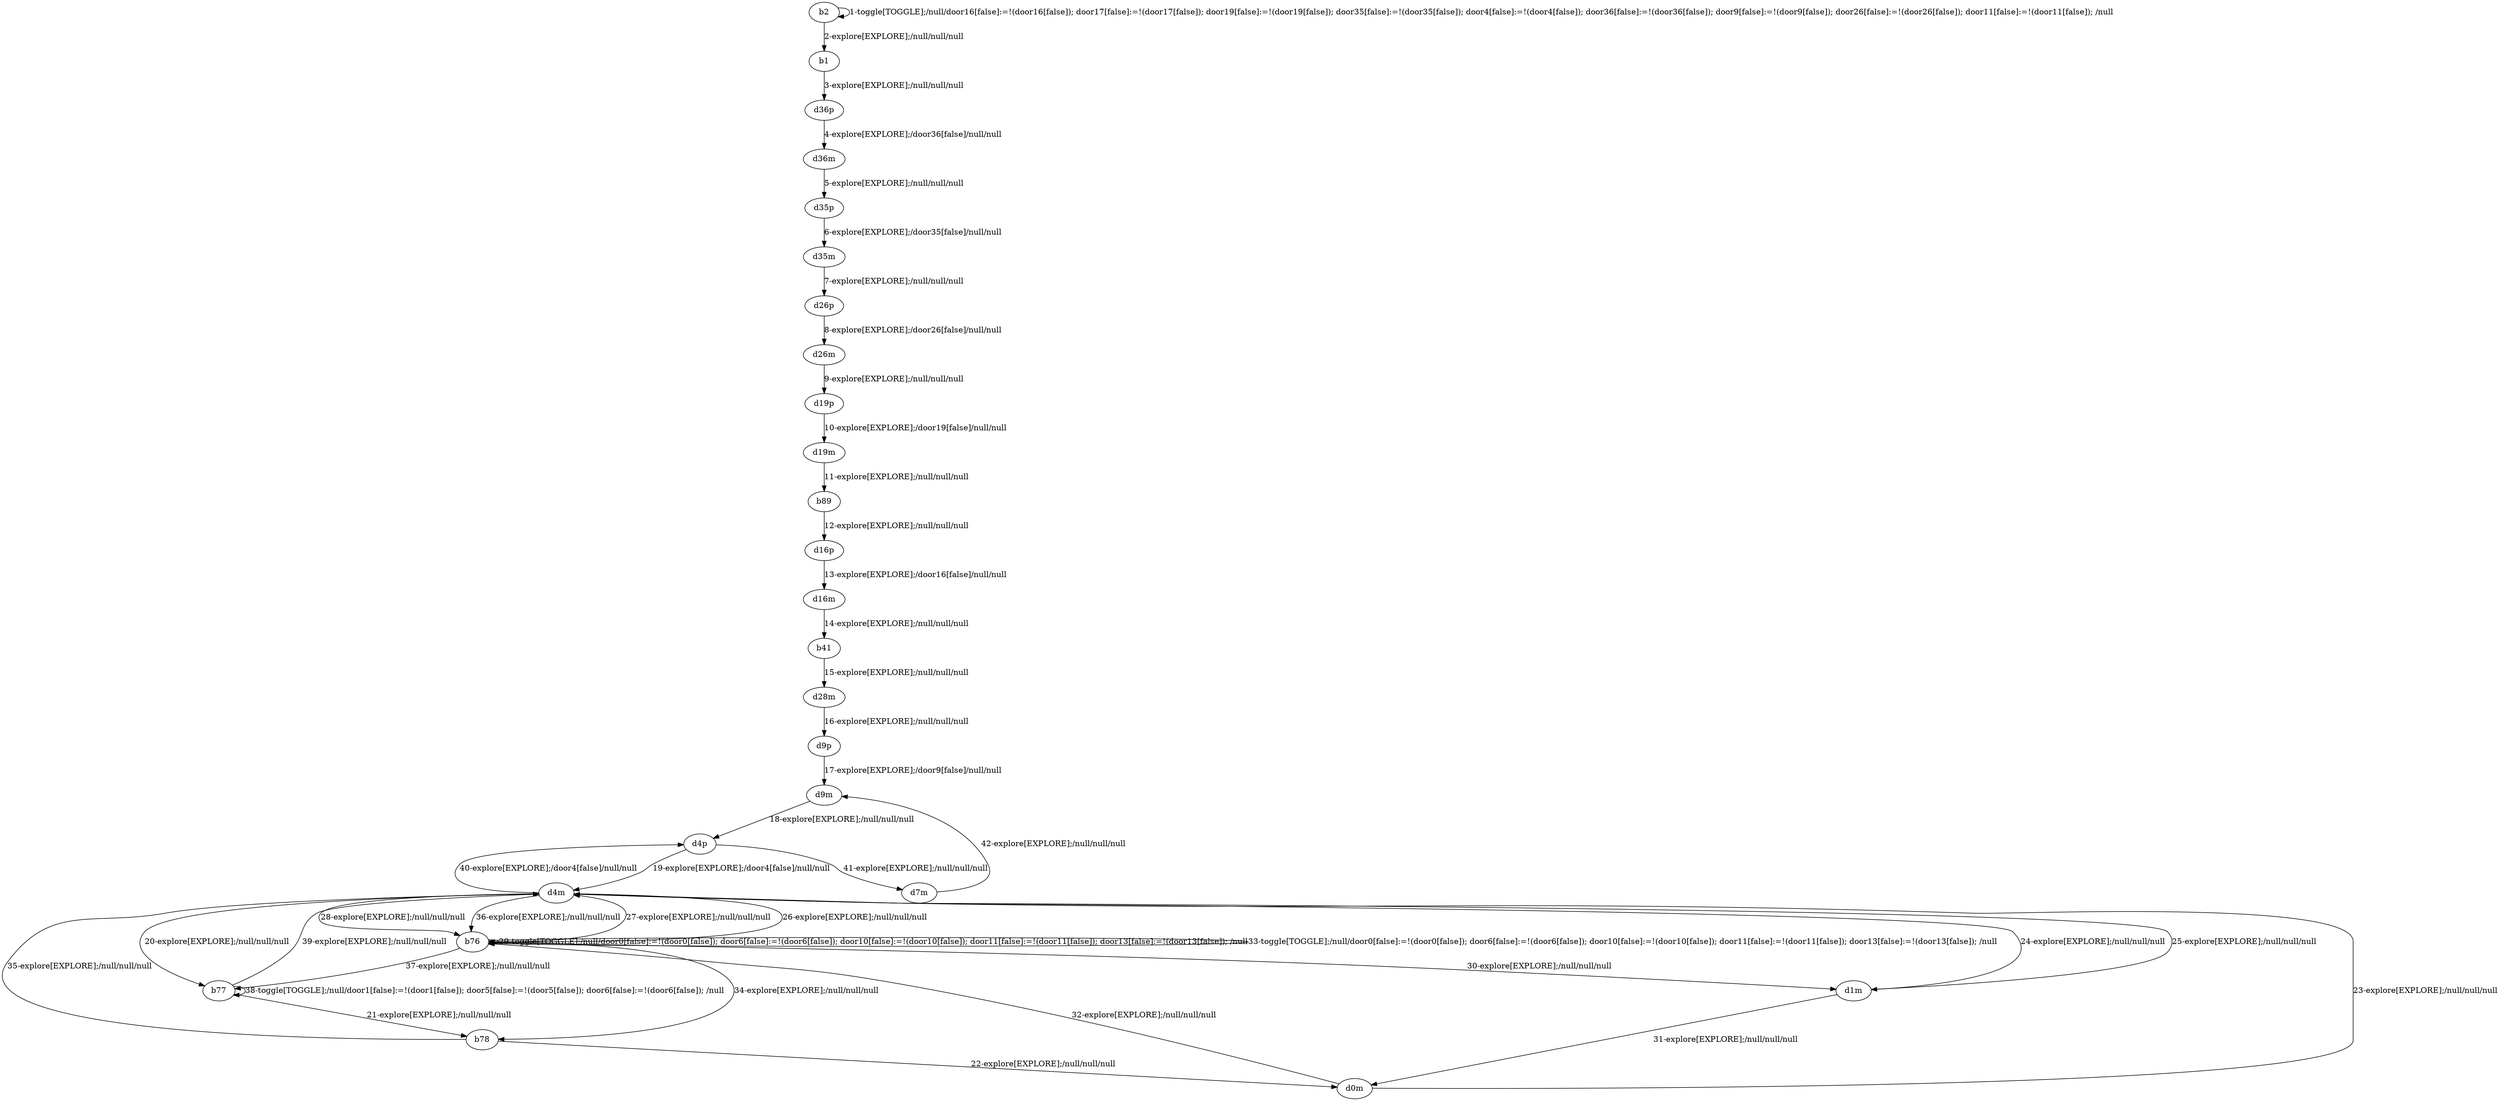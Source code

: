 # Total number of goals covered by this test: 1
# d4p --> d7m

digraph g {
"b2" -> "b2" [label = "1-toggle[TOGGLE];/null/door16[false]:=!(door16[false]); door17[false]:=!(door17[false]); door19[false]:=!(door19[false]); door35[false]:=!(door35[false]); door4[false]:=!(door4[false]); door36[false]:=!(door36[false]); door9[false]:=!(door9[false]); door26[false]:=!(door26[false]); door11[false]:=!(door11[false]); /null"];
"b2" -> "b1" [label = "2-explore[EXPLORE];/null/null/null"];
"b1" -> "d36p" [label = "3-explore[EXPLORE];/null/null/null"];
"d36p" -> "d36m" [label = "4-explore[EXPLORE];/door36[false]/null/null"];
"d36m" -> "d35p" [label = "5-explore[EXPLORE];/null/null/null"];
"d35p" -> "d35m" [label = "6-explore[EXPLORE];/door35[false]/null/null"];
"d35m" -> "d26p" [label = "7-explore[EXPLORE];/null/null/null"];
"d26p" -> "d26m" [label = "8-explore[EXPLORE];/door26[false]/null/null"];
"d26m" -> "d19p" [label = "9-explore[EXPLORE];/null/null/null"];
"d19p" -> "d19m" [label = "10-explore[EXPLORE];/door19[false]/null/null"];
"d19m" -> "b89" [label = "11-explore[EXPLORE];/null/null/null"];
"b89" -> "d16p" [label = "12-explore[EXPLORE];/null/null/null"];
"d16p" -> "d16m" [label = "13-explore[EXPLORE];/door16[false]/null/null"];
"d16m" -> "b41" [label = "14-explore[EXPLORE];/null/null/null"];
"b41" -> "d28m" [label = "15-explore[EXPLORE];/null/null/null"];
"d28m" -> "d9p" [label = "16-explore[EXPLORE];/null/null/null"];
"d9p" -> "d9m" [label = "17-explore[EXPLORE];/door9[false]/null/null"];
"d9m" -> "d4p" [label = "18-explore[EXPLORE];/null/null/null"];
"d4p" -> "d4m" [label = "19-explore[EXPLORE];/door4[false]/null/null"];
"d4m" -> "b77" [label = "20-explore[EXPLORE];/null/null/null"];
"b77" -> "b78" [label = "21-explore[EXPLORE];/null/null/null"];
"b78" -> "d0m" [label = "22-explore[EXPLORE];/null/null/null"];
"d0m" -> "d4m" [label = "23-explore[EXPLORE];/null/null/null"];
"d4m" -> "d1m" [label = "24-explore[EXPLORE];/null/null/null"];
"d1m" -> "d4m" [label = "25-explore[EXPLORE];/null/null/null"];
"d4m" -> "b76" [label = "26-explore[EXPLORE];/null/null/null"];
"b76" -> "d4m" [label = "27-explore[EXPLORE];/null/null/null"];
"d4m" -> "b76" [label = "28-explore[EXPLORE];/null/null/null"];
"b76" -> "b76" [label = "29-toggle[TOGGLE];/null/door0[false]:=!(door0[false]); door6[false]:=!(door6[false]); door10[false]:=!(door10[false]); door11[false]:=!(door11[false]); door13[false]:=!(door13[false]); /null"];
"b76" -> "d1m" [label = "30-explore[EXPLORE];/null/null/null"];
"d1m" -> "d0m" [label = "31-explore[EXPLORE];/null/null/null"];
"d0m" -> "b76" [label = "32-explore[EXPLORE];/null/null/null"];
"b76" -> "b76" [label = "33-toggle[TOGGLE];/null/door0[false]:=!(door0[false]); door6[false]:=!(door6[false]); door10[false]:=!(door10[false]); door11[false]:=!(door11[false]); door13[false]:=!(door13[false]); /null"];
"b76" -> "b78" [label = "34-explore[EXPLORE];/null/null/null"];
"b78" -> "d4m" [label = "35-explore[EXPLORE];/null/null/null"];
"d4m" -> "b76" [label = "36-explore[EXPLORE];/null/null/null"];
"b76" -> "b77" [label = "37-explore[EXPLORE];/null/null/null"];
"b77" -> "b77" [label = "38-toggle[TOGGLE];/null/door1[false]:=!(door1[false]); door5[false]:=!(door5[false]); door6[false]:=!(door6[false]); /null"];
"b77" -> "d4m" [label = "39-explore[EXPLORE];/null/null/null"];
"d4m" -> "d4p" [label = "40-explore[EXPLORE];/door4[false]/null/null"];
"d4p" -> "d7m" [label = "41-explore[EXPLORE];/null/null/null"];
"d7m" -> "d9m" [label = "42-explore[EXPLORE];/null/null/null"];
}